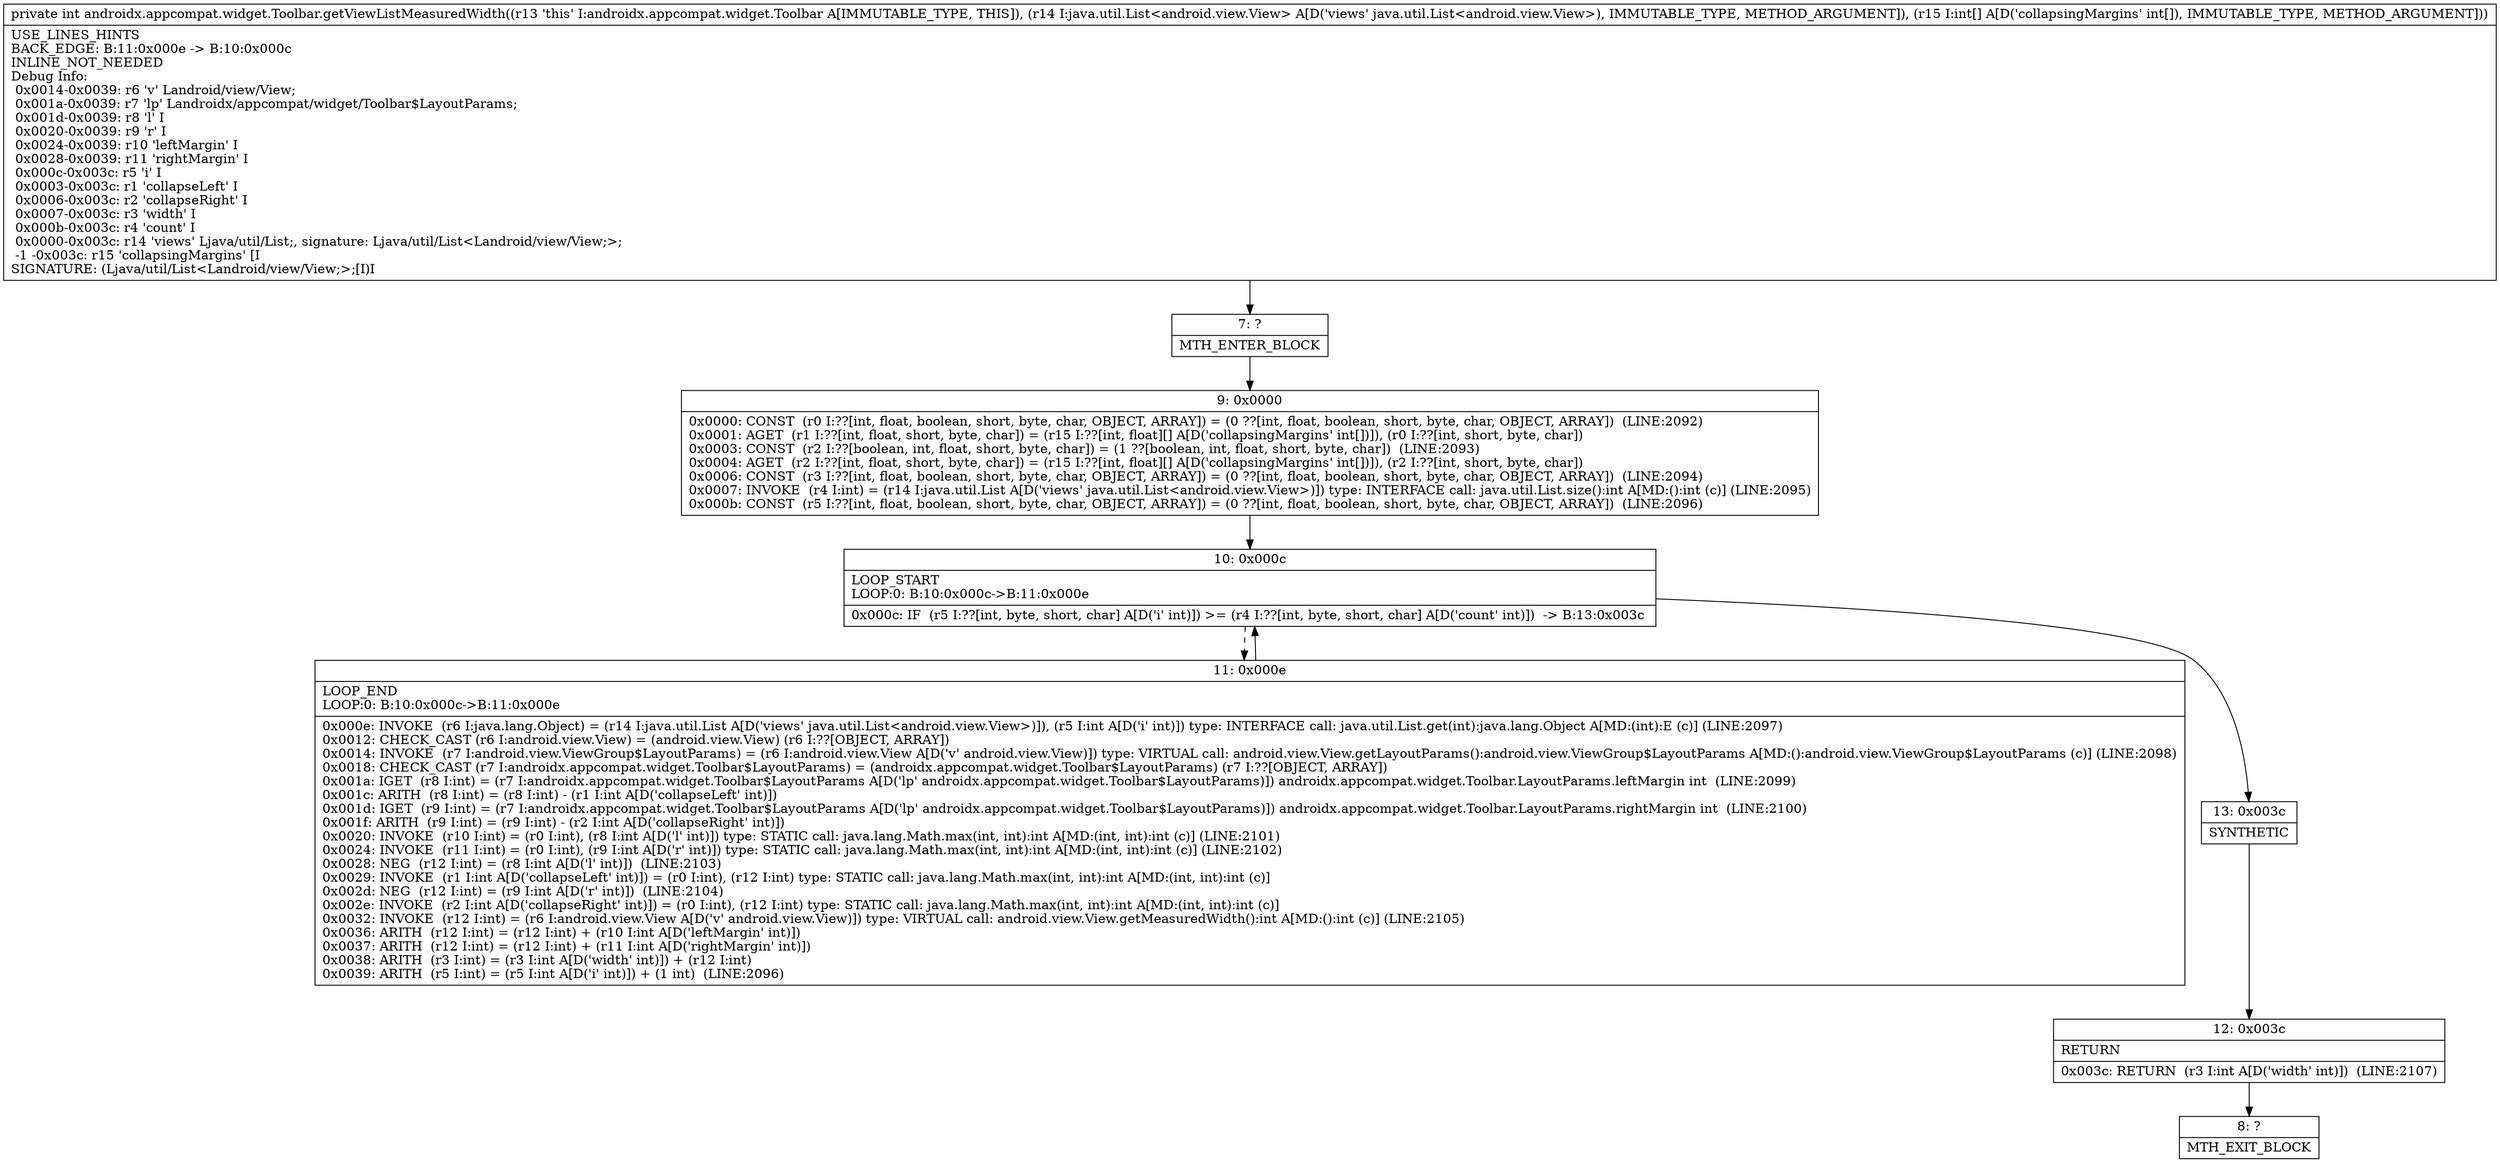 digraph "CFG forandroidx.appcompat.widget.Toolbar.getViewListMeasuredWidth(Ljava\/util\/List;[I)I" {
Node_7 [shape=record,label="{7\:\ ?|MTH_ENTER_BLOCK\l}"];
Node_9 [shape=record,label="{9\:\ 0x0000|0x0000: CONST  (r0 I:??[int, float, boolean, short, byte, char, OBJECT, ARRAY]) = (0 ??[int, float, boolean, short, byte, char, OBJECT, ARRAY])  (LINE:2092)\l0x0001: AGET  (r1 I:??[int, float, short, byte, char]) = (r15 I:??[int, float][] A[D('collapsingMargins' int[])]), (r0 I:??[int, short, byte, char]) \l0x0003: CONST  (r2 I:??[boolean, int, float, short, byte, char]) = (1 ??[boolean, int, float, short, byte, char])  (LINE:2093)\l0x0004: AGET  (r2 I:??[int, float, short, byte, char]) = (r15 I:??[int, float][] A[D('collapsingMargins' int[])]), (r2 I:??[int, short, byte, char]) \l0x0006: CONST  (r3 I:??[int, float, boolean, short, byte, char, OBJECT, ARRAY]) = (0 ??[int, float, boolean, short, byte, char, OBJECT, ARRAY])  (LINE:2094)\l0x0007: INVOKE  (r4 I:int) = (r14 I:java.util.List A[D('views' java.util.List\<android.view.View\>)]) type: INTERFACE call: java.util.List.size():int A[MD:():int (c)] (LINE:2095)\l0x000b: CONST  (r5 I:??[int, float, boolean, short, byte, char, OBJECT, ARRAY]) = (0 ??[int, float, boolean, short, byte, char, OBJECT, ARRAY])  (LINE:2096)\l}"];
Node_10 [shape=record,label="{10\:\ 0x000c|LOOP_START\lLOOP:0: B:10:0x000c\-\>B:11:0x000e\l|0x000c: IF  (r5 I:??[int, byte, short, char] A[D('i' int)]) \>= (r4 I:??[int, byte, short, char] A[D('count' int)])  \-\> B:13:0x003c \l}"];
Node_11 [shape=record,label="{11\:\ 0x000e|LOOP_END\lLOOP:0: B:10:0x000c\-\>B:11:0x000e\l|0x000e: INVOKE  (r6 I:java.lang.Object) = (r14 I:java.util.List A[D('views' java.util.List\<android.view.View\>)]), (r5 I:int A[D('i' int)]) type: INTERFACE call: java.util.List.get(int):java.lang.Object A[MD:(int):E (c)] (LINE:2097)\l0x0012: CHECK_CAST (r6 I:android.view.View) = (android.view.View) (r6 I:??[OBJECT, ARRAY]) \l0x0014: INVOKE  (r7 I:android.view.ViewGroup$LayoutParams) = (r6 I:android.view.View A[D('v' android.view.View)]) type: VIRTUAL call: android.view.View.getLayoutParams():android.view.ViewGroup$LayoutParams A[MD:():android.view.ViewGroup$LayoutParams (c)] (LINE:2098)\l0x0018: CHECK_CAST (r7 I:androidx.appcompat.widget.Toolbar$LayoutParams) = (androidx.appcompat.widget.Toolbar$LayoutParams) (r7 I:??[OBJECT, ARRAY]) \l0x001a: IGET  (r8 I:int) = (r7 I:androidx.appcompat.widget.Toolbar$LayoutParams A[D('lp' androidx.appcompat.widget.Toolbar$LayoutParams)]) androidx.appcompat.widget.Toolbar.LayoutParams.leftMargin int  (LINE:2099)\l0x001c: ARITH  (r8 I:int) = (r8 I:int) \- (r1 I:int A[D('collapseLeft' int)]) \l0x001d: IGET  (r9 I:int) = (r7 I:androidx.appcompat.widget.Toolbar$LayoutParams A[D('lp' androidx.appcompat.widget.Toolbar$LayoutParams)]) androidx.appcompat.widget.Toolbar.LayoutParams.rightMargin int  (LINE:2100)\l0x001f: ARITH  (r9 I:int) = (r9 I:int) \- (r2 I:int A[D('collapseRight' int)]) \l0x0020: INVOKE  (r10 I:int) = (r0 I:int), (r8 I:int A[D('l' int)]) type: STATIC call: java.lang.Math.max(int, int):int A[MD:(int, int):int (c)] (LINE:2101)\l0x0024: INVOKE  (r11 I:int) = (r0 I:int), (r9 I:int A[D('r' int)]) type: STATIC call: java.lang.Math.max(int, int):int A[MD:(int, int):int (c)] (LINE:2102)\l0x0028: NEG  (r12 I:int) = (r8 I:int A[D('l' int)])  (LINE:2103)\l0x0029: INVOKE  (r1 I:int A[D('collapseLeft' int)]) = (r0 I:int), (r12 I:int) type: STATIC call: java.lang.Math.max(int, int):int A[MD:(int, int):int (c)]\l0x002d: NEG  (r12 I:int) = (r9 I:int A[D('r' int)])  (LINE:2104)\l0x002e: INVOKE  (r2 I:int A[D('collapseRight' int)]) = (r0 I:int), (r12 I:int) type: STATIC call: java.lang.Math.max(int, int):int A[MD:(int, int):int (c)]\l0x0032: INVOKE  (r12 I:int) = (r6 I:android.view.View A[D('v' android.view.View)]) type: VIRTUAL call: android.view.View.getMeasuredWidth():int A[MD:():int (c)] (LINE:2105)\l0x0036: ARITH  (r12 I:int) = (r12 I:int) + (r10 I:int A[D('leftMargin' int)]) \l0x0037: ARITH  (r12 I:int) = (r12 I:int) + (r11 I:int A[D('rightMargin' int)]) \l0x0038: ARITH  (r3 I:int) = (r3 I:int A[D('width' int)]) + (r12 I:int) \l0x0039: ARITH  (r5 I:int) = (r5 I:int A[D('i' int)]) + (1 int)  (LINE:2096)\l}"];
Node_13 [shape=record,label="{13\:\ 0x003c|SYNTHETIC\l}"];
Node_12 [shape=record,label="{12\:\ 0x003c|RETURN\l|0x003c: RETURN  (r3 I:int A[D('width' int)])  (LINE:2107)\l}"];
Node_8 [shape=record,label="{8\:\ ?|MTH_EXIT_BLOCK\l}"];
MethodNode[shape=record,label="{private int androidx.appcompat.widget.Toolbar.getViewListMeasuredWidth((r13 'this' I:androidx.appcompat.widget.Toolbar A[IMMUTABLE_TYPE, THIS]), (r14 I:java.util.List\<android.view.View\> A[D('views' java.util.List\<android.view.View\>), IMMUTABLE_TYPE, METHOD_ARGUMENT]), (r15 I:int[] A[D('collapsingMargins' int[]), IMMUTABLE_TYPE, METHOD_ARGUMENT]))  | USE_LINES_HINTS\lBACK_EDGE: B:11:0x000e \-\> B:10:0x000c\lINLINE_NOT_NEEDED\lDebug Info:\l  0x0014\-0x0039: r6 'v' Landroid\/view\/View;\l  0x001a\-0x0039: r7 'lp' Landroidx\/appcompat\/widget\/Toolbar$LayoutParams;\l  0x001d\-0x0039: r8 'l' I\l  0x0020\-0x0039: r9 'r' I\l  0x0024\-0x0039: r10 'leftMargin' I\l  0x0028\-0x0039: r11 'rightMargin' I\l  0x000c\-0x003c: r5 'i' I\l  0x0003\-0x003c: r1 'collapseLeft' I\l  0x0006\-0x003c: r2 'collapseRight' I\l  0x0007\-0x003c: r3 'width' I\l  0x000b\-0x003c: r4 'count' I\l  0x0000\-0x003c: r14 'views' Ljava\/util\/List;, signature: Ljava\/util\/List\<Landroid\/view\/View;\>;\l  \-1 \-0x003c: r15 'collapsingMargins' [I\lSIGNATURE: (Ljava\/util\/List\<Landroid\/view\/View;\>;[I)I\l}"];
MethodNode -> Node_7;Node_7 -> Node_9;
Node_9 -> Node_10;
Node_10 -> Node_11[style=dashed];
Node_10 -> Node_13;
Node_11 -> Node_10;
Node_13 -> Node_12;
Node_12 -> Node_8;
}

